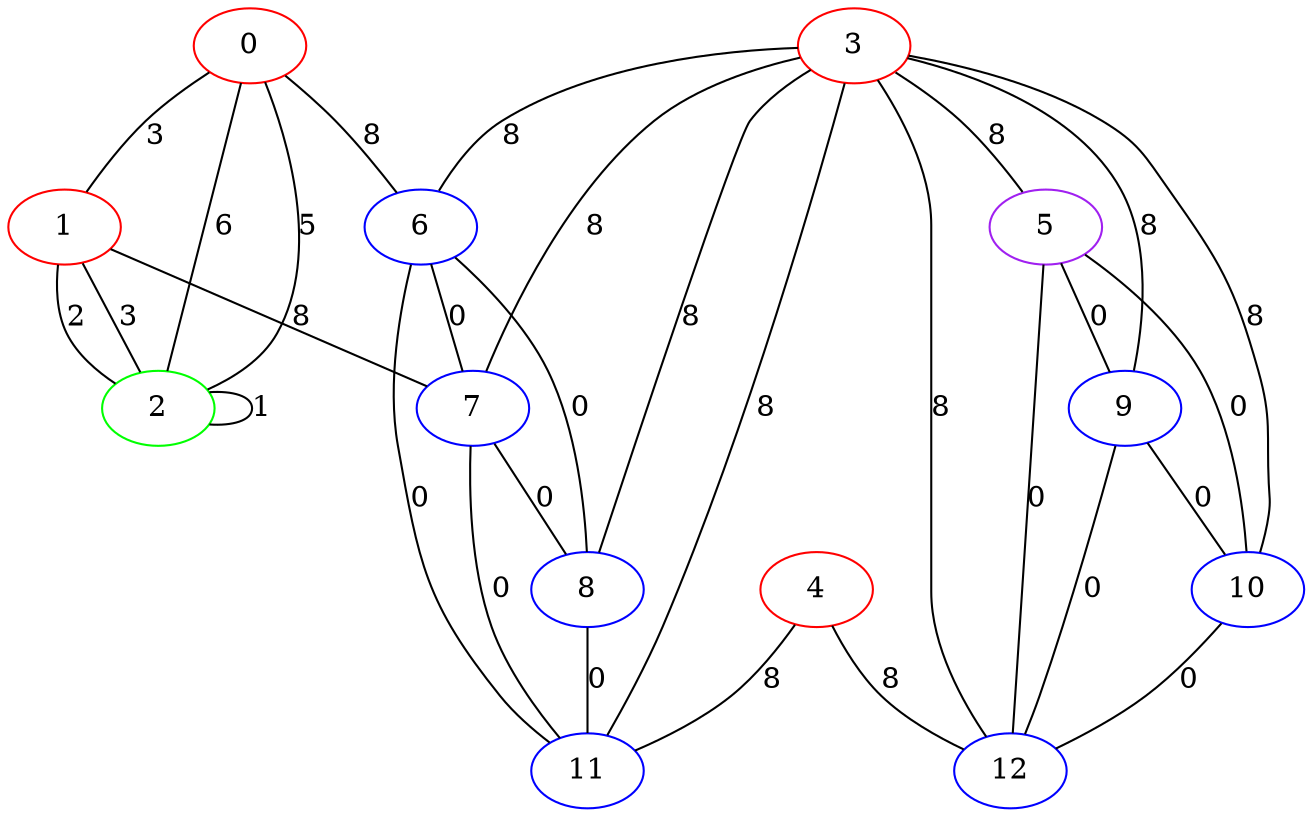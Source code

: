 graph "" {
0 [color=red, weight=1];
1 [color=red, weight=1];
2 [color=green, weight=2];
3 [color=red, weight=1];
4 [color=red, weight=1];
5 [color=purple, weight=4];
6 [color=blue, weight=3];
7 [color=blue, weight=3];
8 [color=blue, weight=3];
9 [color=blue, weight=3];
10 [color=blue, weight=3];
11 [color=blue, weight=3];
12 [color=blue, weight=3];
0 -- 1  [key=0, label=3];
0 -- 2  [key=0, label=5];
0 -- 2  [key=1, label=6];
0 -- 6  [key=0, label=8];
1 -- 2  [key=0, label=2];
1 -- 2  [key=1, label=3];
1 -- 7  [key=0, label=8];
2 -- 2  [key=0, label=1];
3 -- 5  [key=0, label=8];
3 -- 6  [key=0, label=8];
3 -- 7  [key=0, label=8];
3 -- 8  [key=0, label=8];
3 -- 9  [key=0, label=8];
3 -- 10  [key=0, label=8];
3 -- 11  [key=0, label=8];
3 -- 12  [key=0, label=8];
4 -- 11  [key=0, label=8];
4 -- 12  [key=0, label=8];
5 -- 9  [key=0, label=0];
5 -- 10  [key=0, label=0];
5 -- 12  [key=0, label=0];
6 -- 8  [key=0, label=0];
6 -- 11  [key=0, label=0];
6 -- 7  [key=0, label=0];
7 -- 8  [key=0, label=0];
7 -- 11  [key=0, label=0];
8 -- 11  [key=0, label=0];
9 -- 10  [key=0, label=0];
9 -- 12  [key=0, label=0];
10 -- 12  [key=0, label=0];
}
